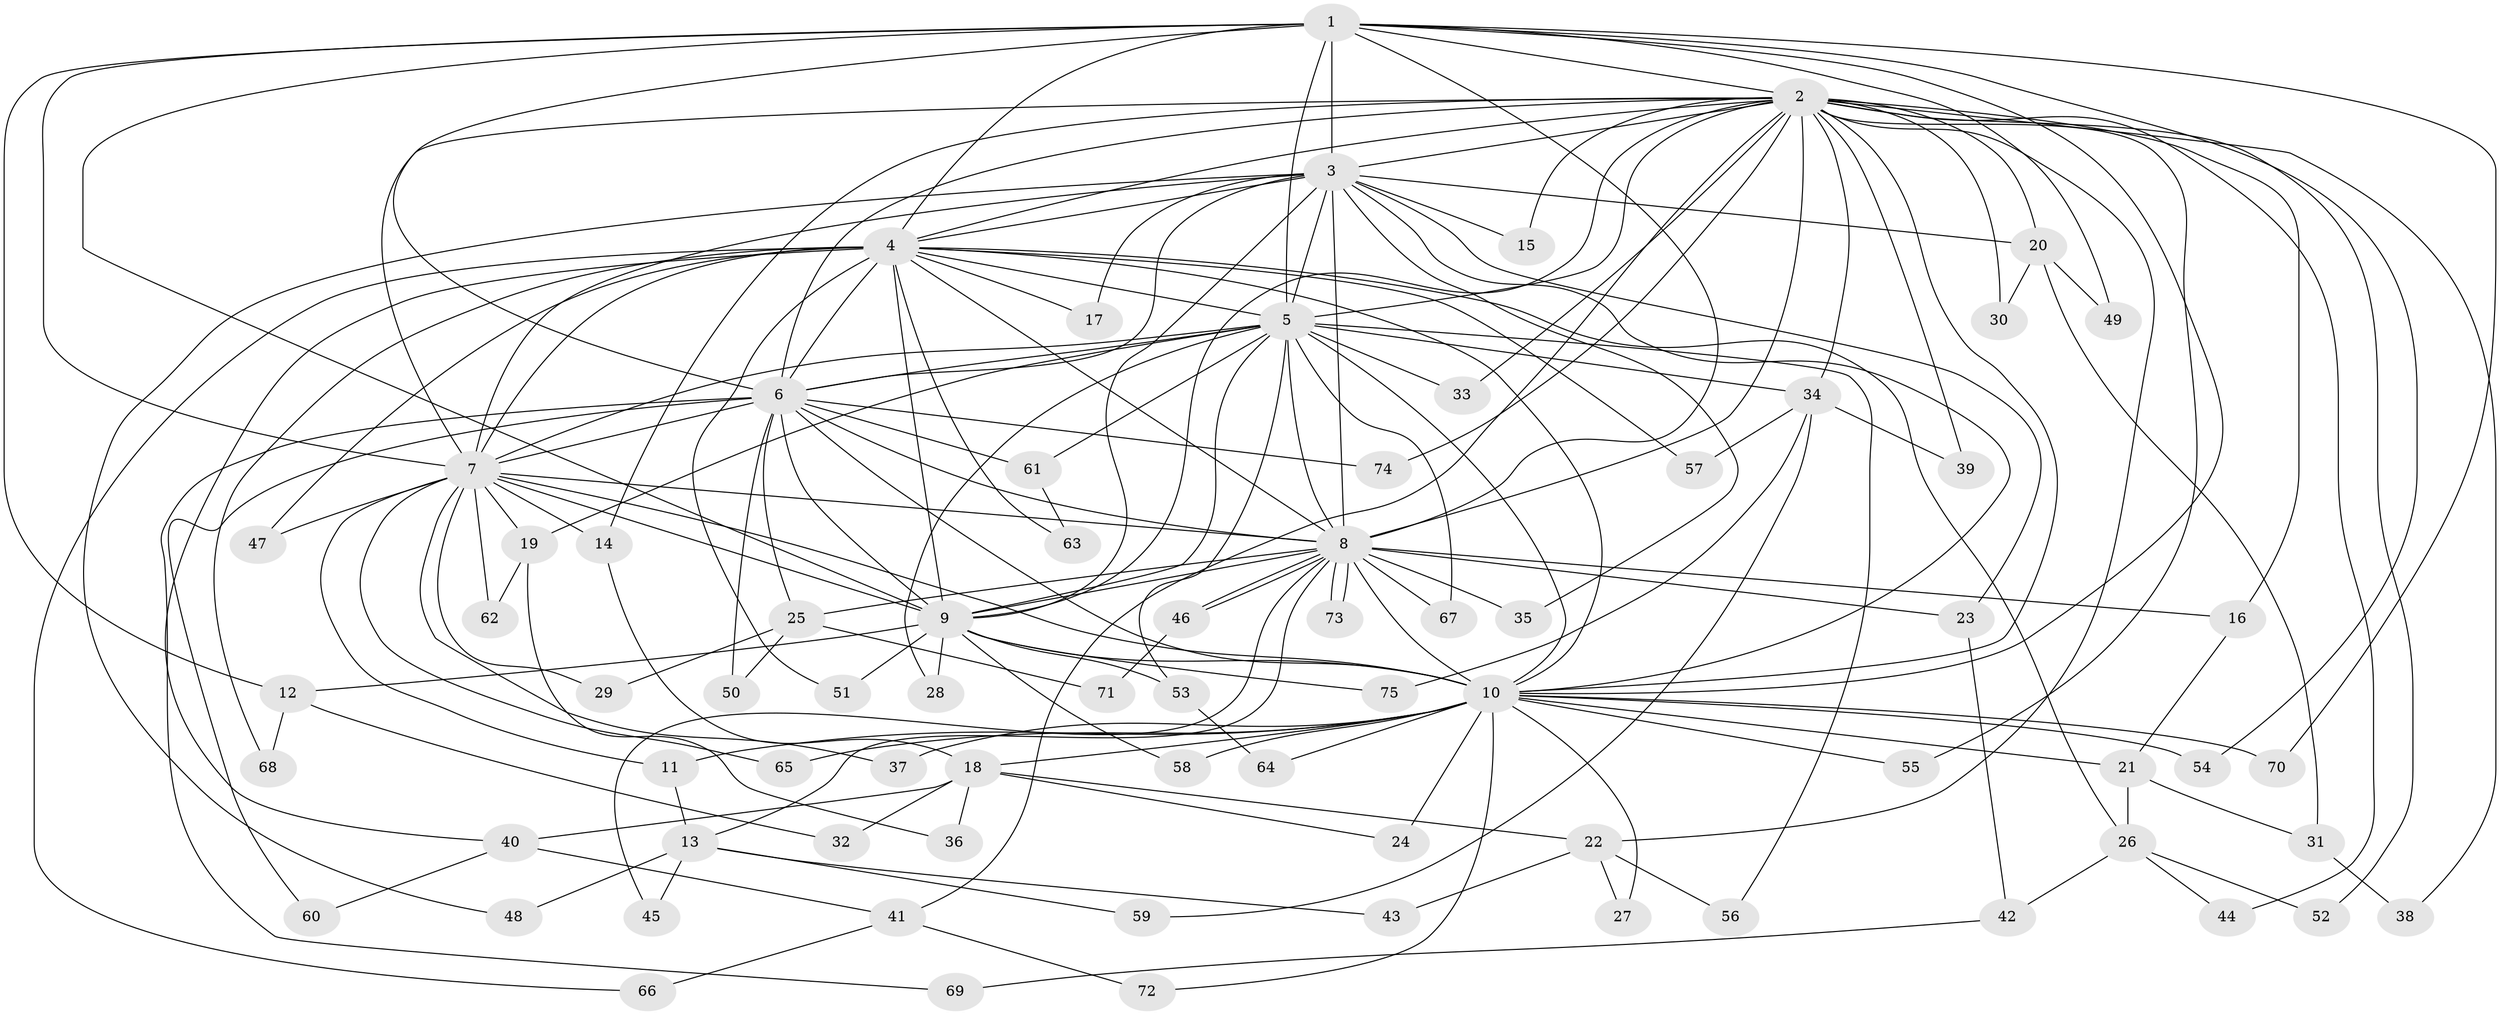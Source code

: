 // Generated by graph-tools (version 1.1) at 2025/14/03/09/25 04:14:17]
// undirected, 75 vertices, 175 edges
graph export_dot {
graph [start="1"]
  node [color=gray90,style=filled];
  1;
  2;
  3;
  4;
  5;
  6;
  7;
  8;
  9;
  10;
  11;
  12;
  13;
  14;
  15;
  16;
  17;
  18;
  19;
  20;
  21;
  22;
  23;
  24;
  25;
  26;
  27;
  28;
  29;
  30;
  31;
  32;
  33;
  34;
  35;
  36;
  37;
  38;
  39;
  40;
  41;
  42;
  43;
  44;
  45;
  46;
  47;
  48;
  49;
  50;
  51;
  52;
  53;
  54;
  55;
  56;
  57;
  58;
  59;
  60;
  61;
  62;
  63;
  64;
  65;
  66;
  67;
  68;
  69;
  70;
  71;
  72;
  73;
  74;
  75;
  1 -- 2;
  1 -- 3;
  1 -- 4;
  1 -- 5;
  1 -- 6;
  1 -- 7;
  1 -- 8;
  1 -- 9;
  1 -- 10;
  1 -- 12;
  1 -- 49;
  1 -- 54;
  1 -- 70;
  2 -- 3;
  2 -- 4;
  2 -- 5;
  2 -- 6;
  2 -- 7;
  2 -- 8;
  2 -- 9;
  2 -- 10;
  2 -- 14;
  2 -- 15;
  2 -- 16;
  2 -- 20;
  2 -- 22;
  2 -- 30;
  2 -- 33;
  2 -- 34;
  2 -- 38;
  2 -- 39;
  2 -- 41;
  2 -- 44;
  2 -- 52;
  2 -- 55;
  2 -- 74;
  3 -- 4;
  3 -- 5;
  3 -- 6;
  3 -- 7;
  3 -- 8;
  3 -- 9;
  3 -- 10;
  3 -- 15;
  3 -- 17;
  3 -- 20;
  3 -- 23;
  3 -- 35;
  3 -- 48;
  4 -- 5;
  4 -- 6;
  4 -- 7;
  4 -- 8;
  4 -- 9;
  4 -- 10;
  4 -- 17;
  4 -- 26;
  4 -- 40;
  4 -- 47;
  4 -- 51;
  4 -- 57;
  4 -- 63;
  4 -- 66;
  4 -- 68;
  5 -- 6;
  5 -- 7;
  5 -- 8;
  5 -- 9;
  5 -- 10;
  5 -- 19;
  5 -- 28;
  5 -- 33;
  5 -- 34;
  5 -- 53;
  5 -- 56;
  5 -- 61;
  5 -- 67;
  6 -- 7;
  6 -- 8;
  6 -- 9;
  6 -- 10;
  6 -- 25;
  6 -- 50;
  6 -- 60;
  6 -- 61;
  6 -- 69;
  6 -- 74;
  7 -- 8;
  7 -- 9;
  7 -- 10;
  7 -- 11;
  7 -- 14;
  7 -- 19;
  7 -- 29;
  7 -- 37;
  7 -- 47;
  7 -- 62;
  7 -- 65;
  8 -- 9;
  8 -- 10;
  8 -- 13;
  8 -- 16;
  8 -- 23;
  8 -- 25;
  8 -- 35;
  8 -- 45;
  8 -- 46;
  8 -- 46;
  8 -- 67;
  8 -- 73;
  8 -- 73;
  9 -- 10;
  9 -- 12;
  9 -- 28;
  9 -- 51;
  9 -- 53;
  9 -- 58;
  9 -- 75;
  10 -- 11;
  10 -- 18;
  10 -- 21;
  10 -- 24;
  10 -- 27;
  10 -- 37;
  10 -- 54;
  10 -- 55;
  10 -- 58;
  10 -- 64;
  10 -- 65;
  10 -- 70;
  10 -- 72;
  11 -- 13;
  12 -- 32;
  12 -- 68;
  13 -- 43;
  13 -- 45;
  13 -- 48;
  13 -- 59;
  14 -- 18;
  16 -- 21;
  18 -- 22;
  18 -- 24;
  18 -- 32;
  18 -- 36;
  18 -- 40;
  19 -- 36;
  19 -- 62;
  20 -- 30;
  20 -- 31;
  20 -- 49;
  21 -- 26;
  21 -- 31;
  22 -- 27;
  22 -- 43;
  22 -- 56;
  23 -- 42;
  25 -- 29;
  25 -- 50;
  25 -- 71;
  26 -- 42;
  26 -- 44;
  26 -- 52;
  31 -- 38;
  34 -- 39;
  34 -- 57;
  34 -- 59;
  34 -- 75;
  40 -- 41;
  40 -- 60;
  41 -- 66;
  41 -- 72;
  42 -- 69;
  46 -- 71;
  53 -- 64;
  61 -- 63;
}

